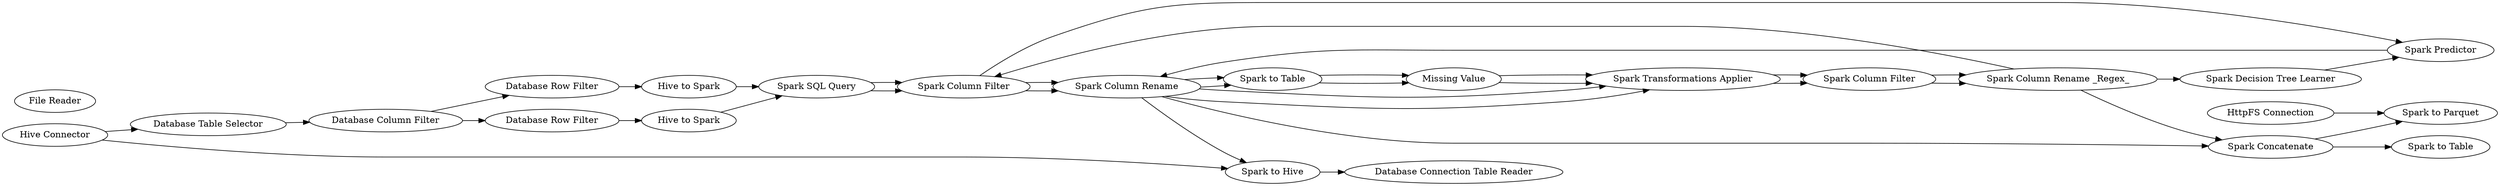 digraph {
	4 [label="Database Row Filter"]
	143 [label="Database Row Filter"]
	180 [label="Database Column Filter"]
	187 [label="File Reader"]
	207 [label="Spark to Hive"]
	208 [label="Database Connection Table Reader"]
	210 [label="Spark Concatenate"]
	231 [label="Spark Column Filter"]
	232 [label="Spark Column Rename"]
	235 [label="Spark Decision Tree Learner"]
	236 [label="Spark Predictor"]
	239 [label="Spark to Parquet"]
	240 [label="Spark to Table"]
	222 [label="Missing Value"]
	223 [label="Spark to Table"]
	224 [label="Spark Transformations Applier"]
	225 [label="Spark Column Rename _Regex_"]
	226 [label="Spark Column Filter"]
	230 [label="Spark SQL Query"]
	231 [label="Spark Column Filter"]
	232 [label="Spark Column Rename"]
	222 [label="Missing Value"]
	223 [label="Spark to Table"]
	224 [label="Spark Transformations Applier"]
	225 [label="Spark Column Rename _Regex_"]
	226 [label="Spark Column Filter"]
	230 [label="Spark SQL Query"]
	231 [label="Spark Column Filter"]
	232 [label="Spark Column Rename"]
	244 [label="Database Table Selector"]
	245 [label="HttpFS Connection"]
	246 [label="Hive Connector"]
	247 [label="Hive to Spark"]
	248 [label="Hive to Spark"]
	222 -> 224
	223 -> 222
	224 -> 226
	226 -> 225
	230 -> 231
	231 -> 232
	232 -> 223
	232 -> 224
	222 -> 224
	223 -> 222
	224 -> 226
	226 -> 225
	230 -> 231
	231 -> 232
	232 -> 223
	232 -> 224
	4 -> 248
	143 -> 247
	180 -> 4
	180 -> 143
	207 -> 208
	210 -> 240
	210 -> 239
	231 -> 236
	232 -> 207
	232 -> 210
	235 -> 236
	236 -> 232
	225 -> 210
	225 -> 235
	225 -> 231
	244 -> 180
	245 -> 239
	246 -> 244
	246 -> 207
	247 -> 230
	248 -> 230
	rankdir=LR
}
